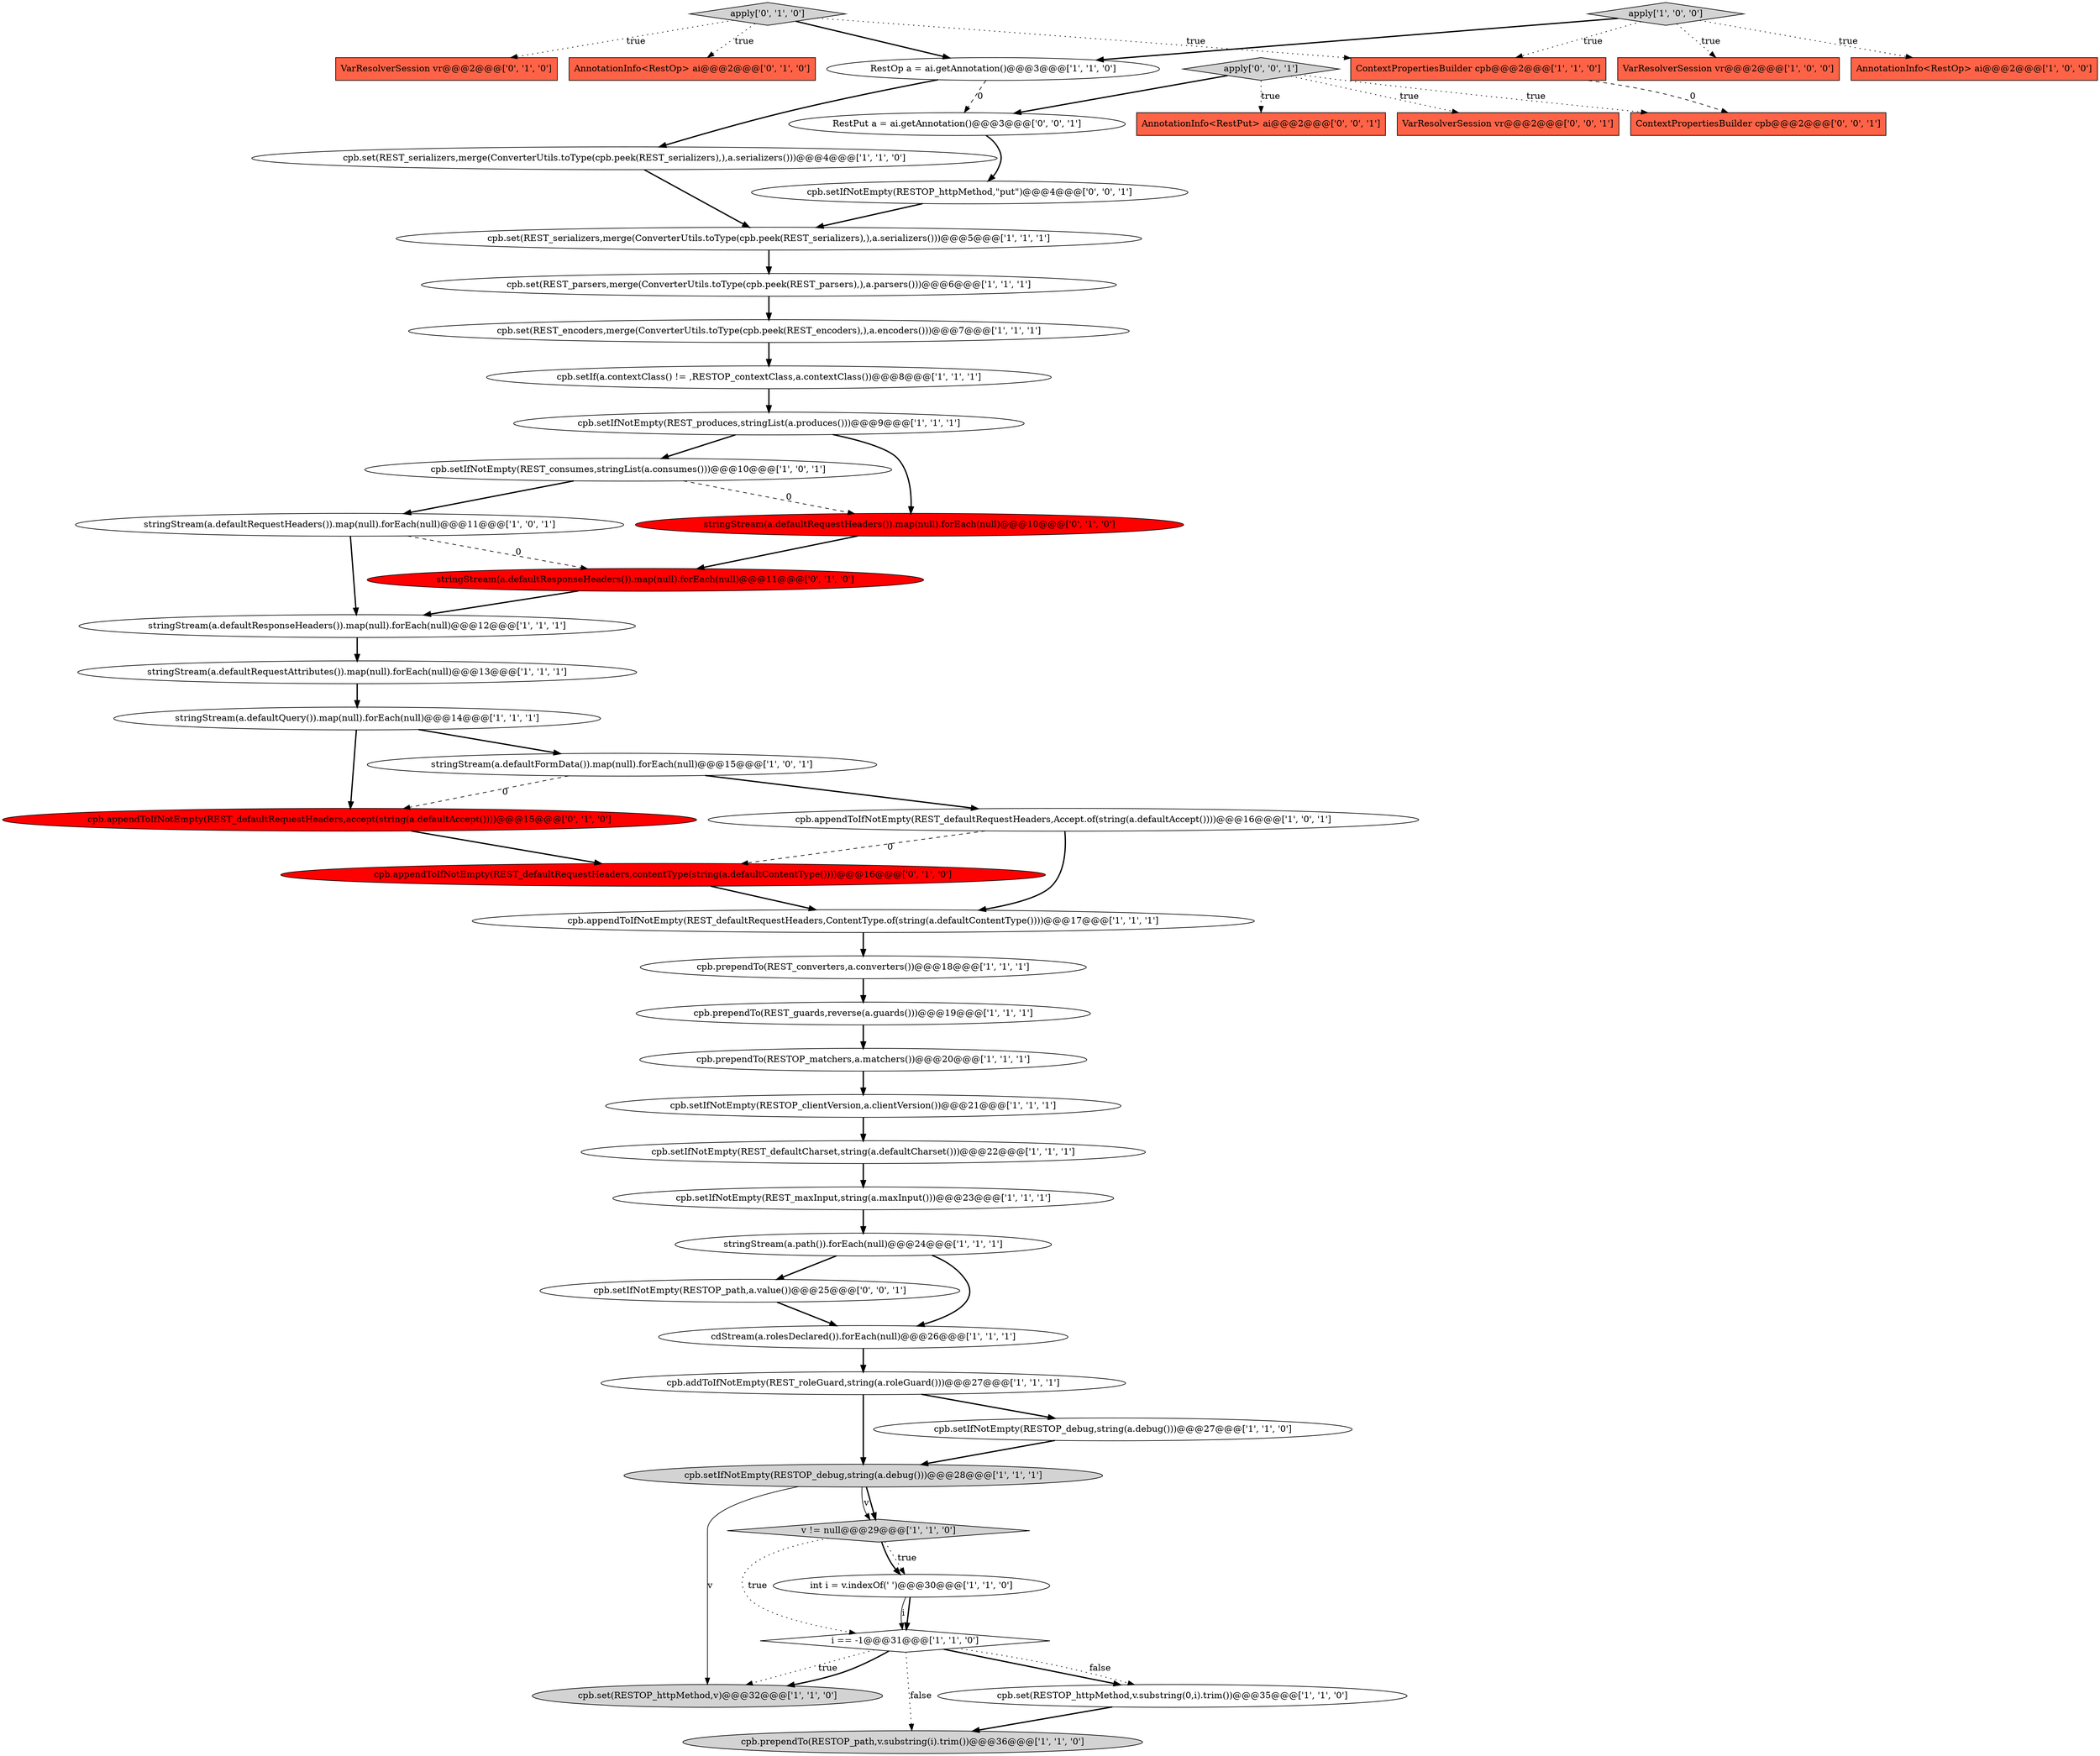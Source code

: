 digraph {
8 [style = filled, label = "cpb.setIfNotEmpty(REST_maxInput,string(a.maxInput()))@@@23@@@['1', '1', '1']", fillcolor = white, shape = ellipse image = "AAA0AAABBB1BBB"];
2 [style = filled, label = "int i = v.indexOf(' ')@@@30@@@['1', '1', '0']", fillcolor = white, shape = ellipse image = "AAA0AAABBB1BBB"];
32 [style = filled, label = "cpb.addToIfNotEmpty(REST_roleGuard,string(a.roleGuard()))@@@27@@@['1', '1', '1']", fillcolor = white, shape = ellipse image = "AAA0AAABBB1BBB"];
40 [style = filled, label = "cpb.appendToIfNotEmpty(REST_defaultRequestHeaders,contentType(string(a.defaultContentType())))@@@16@@@['0', '1', '0']", fillcolor = red, shape = ellipse image = "AAA1AAABBB2BBB"];
38 [style = filled, label = "apply['0', '1', '0']", fillcolor = lightgray, shape = diamond image = "AAA0AAABBB2BBB"];
18 [style = filled, label = "cpb.set(REST_parsers,merge(ConverterUtils.toType(cpb.peek(REST_parsers),),a.parsers()))@@@6@@@['1', '1', '1']", fillcolor = white, shape = ellipse image = "AAA0AAABBB1BBB"];
43 [style = filled, label = "RestPut a = ai.getAnnotation()@@@3@@@['0', '0', '1']", fillcolor = white, shape = ellipse image = "AAA0AAABBB3BBB"];
15 [style = filled, label = "cpb.setIfNotEmpty(REST_consumes,stringList(a.consumes()))@@@10@@@['1', '0', '1']", fillcolor = white, shape = ellipse image = "AAA0AAABBB1BBB"];
28 [style = filled, label = "cpb.prependTo(RESTOP_path,v.substring(i).trim())@@@36@@@['1', '1', '0']", fillcolor = lightgray, shape = ellipse image = "AAA0AAABBB1BBB"];
29 [style = filled, label = "stringStream(a.defaultResponseHeaders()).map(null).forEach(null)@@@12@@@['1', '1', '1']", fillcolor = white, shape = ellipse image = "AAA0AAABBB1BBB"];
26 [style = filled, label = "VarResolverSession vr@@@2@@@['1', '0', '0']", fillcolor = tomato, shape = box image = "AAA0AAABBB1BBB"];
13 [style = filled, label = "cpb.setIfNotEmpty(RESTOP_clientVersion,a.clientVersion())@@@21@@@['1', '1', '1']", fillcolor = white, shape = ellipse image = "AAA0AAABBB1BBB"];
45 [style = filled, label = "cpb.setIfNotEmpty(RESTOP_httpMethod,\"put\")@@@4@@@['0', '0', '1']", fillcolor = white, shape = ellipse image = "AAA0AAABBB3BBB"];
10 [style = filled, label = "cpb.prependTo(REST_converters,a.converters())@@@18@@@['1', '1', '1']", fillcolor = white, shape = ellipse image = "AAA0AAABBB1BBB"];
4 [style = filled, label = "cpb.prependTo(RESTOP_matchers,a.matchers())@@@20@@@['1', '1', '1']", fillcolor = white, shape = ellipse image = "AAA0AAABBB1BBB"];
0 [style = filled, label = "cpb.appendToIfNotEmpty(REST_defaultRequestHeaders,ContentType.of(string(a.defaultContentType())))@@@17@@@['1', '1', '1']", fillcolor = white, shape = ellipse image = "AAA0AAABBB1BBB"];
39 [style = filled, label = "VarResolverSession vr@@@2@@@['0', '1', '0']", fillcolor = tomato, shape = box image = "AAA0AAABBB2BBB"];
41 [style = filled, label = "cpb.appendToIfNotEmpty(REST_defaultRequestHeaders,accept(string(a.defaultAccept())))@@@15@@@['0', '1', '0']", fillcolor = red, shape = ellipse image = "AAA1AAABBB2BBB"];
24 [style = filled, label = "stringStream(a.defaultRequestAttributes()).map(null).forEach(null)@@@13@@@['1', '1', '1']", fillcolor = white, shape = ellipse image = "AAA0AAABBB1BBB"];
1 [style = filled, label = "cpb.set(REST_serializers,merge(ConverterUtils.toType(cpb.peek(REST_serializers),),a.serializers()))@@@5@@@['1', '1', '1']", fillcolor = white, shape = ellipse image = "AAA0AAABBB1BBB"];
12 [style = filled, label = "stringStream(a.defaultFormData()).map(null).forEach(null)@@@15@@@['1', '0', '1']", fillcolor = white, shape = ellipse image = "AAA0AAABBB1BBB"];
27 [style = filled, label = "cpb.set(RESTOP_httpMethod,v)@@@32@@@['1', '1', '0']", fillcolor = lightgray, shape = ellipse image = "AAA0AAABBB1BBB"];
23 [style = filled, label = "cpb.setIfNotEmpty(REST_defaultCharset,string(a.defaultCharset()))@@@22@@@['1', '1', '1']", fillcolor = white, shape = ellipse image = "AAA0AAABBB1BBB"];
5 [style = filled, label = "i == -1@@@31@@@['1', '1', '0']", fillcolor = white, shape = diamond image = "AAA0AAABBB1BBB"];
22 [style = filled, label = "cpb.prependTo(REST_guards,reverse(a.guards()))@@@19@@@['1', '1', '1']", fillcolor = white, shape = ellipse image = "AAA0AAABBB1BBB"];
44 [style = filled, label = "cpb.setIfNotEmpty(RESTOP_path,a.value())@@@25@@@['0', '0', '1']", fillcolor = white, shape = ellipse image = "AAA0AAABBB3BBB"];
11 [style = filled, label = "cpb.setIf(a.contextClass() != ,RESTOP_contextClass,a.contextClass())@@@8@@@['1', '1', '1']", fillcolor = white, shape = ellipse image = "AAA0AAABBB1BBB"];
9 [style = filled, label = "cpb.appendToIfNotEmpty(REST_defaultRequestHeaders,Accept.of(string(a.defaultAccept())))@@@16@@@['1', '0', '1']", fillcolor = white, shape = ellipse image = "AAA0AAABBB1BBB"];
3 [style = filled, label = "apply['1', '0', '0']", fillcolor = lightgray, shape = diamond image = "AAA0AAABBB1BBB"];
36 [style = filled, label = "AnnotationInfo<RestOp> ai@@@2@@@['0', '1', '0']", fillcolor = tomato, shape = box image = "AAA0AAABBB2BBB"];
21 [style = filled, label = "RestOp a = ai.getAnnotation()@@@3@@@['1', '1', '0']", fillcolor = white, shape = ellipse image = "AAA0AAABBB1BBB"];
42 [style = filled, label = "stringStream(a.defaultResponseHeaders()).map(null).forEach(null)@@@11@@@['0', '1', '0']", fillcolor = red, shape = ellipse image = "AAA1AAABBB2BBB"];
49 [style = filled, label = "ContextPropertiesBuilder cpb@@@2@@@['0', '0', '1']", fillcolor = tomato, shape = box image = "AAA0AAABBB3BBB"];
14 [style = filled, label = "cpb.setIfNotEmpty(RESTOP_debug,string(a.debug()))@@@28@@@['1', '1', '1']", fillcolor = lightgray, shape = ellipse image = "AAA0AAABBB1BBB"];
33 [style = filled, label = "cpb.setIfNotEmpty(REST_produces,stringList(a.produces()))@@@9@@@['1', '1', '1']", fillcolor = white, shape = ellipse image = "AAA0AAABBB1BBB"];
20 [style = filled, label = "stringStream(a.defaultQuery()).map(null).forEach(null)@@@14@@@['1', '1', '1']", fillcolor = white, shape = ellipse image = "AAA0AAABBB1BBB"];
6 [style = filled, label = "cpb.set(RESTOP_httpMethod,v.substring(0,i).trim())@@@35@@@['1', '1', '0']", fillcolor = white, shape = ellipse image = "AAA0AAABBB1BBB"];
30 [style = filled, label = "cdStream(a.rolesDeclared()).forEach(null)@@@26@@@['1', '1', '1']", fillcolor = white, shape = ellipse image = "AAA0AAABBB1BBB"];
34 [style = filled, label = "v != null@@@29@@@['1', '1', '0']", fillcolor = lightgray, shape = diamond image = "AAA0AAABBB1BBB"];
37 [style = filled, label = "stringStream(a.defaultRequestHeaders()).map(null).forEach(null)@@@10@@@['0', '1', '0']", fillcolor = red, shape = ellipse image = "AAA1AAABBB2BBB"];
16 [style = filled, label = "stringStream(a.defaultRequestHeaders()).map(null).forEach(null)@@@11@@@['1', '0', '1']", fillcolor = white, shape = ellipse image = "AAA0AAABBB1BBB"];
31 [style = filled, label = "cpb.set(REST_encoders,merge(ConverterUtils.toType(cpb.peek(REST_encoders),),a.encoders()))@@@7@@@['1', '1', '1']", fillcolor = white, shape = ellipse image = "AAA0AAABBB1BBB"];
7 [style = filled, label = "stringStream(a.path()).forEach(null)@@@24@@@['1', '1', '1']", fillcolor = white, shape = ellipse image = "AAA0AAABBB1BBB"];
25 [style = filled, label = "cpb.setIfNotEmpty(RESTOP_debug,string(a.debug()))@@@27@@@['1', '1', '0']", fillcolor = white, shape = ellipse image = "AAA0AAABBB1BBB"];
48 [style = filled, label = "VarResolverSession vr@@@2@@@['0', '0', '1']", fillcolor = tomato, shape = box image = "AAA0AAABBB3BBB"];
47 [style = filled, label = "apply['0', '0', '1']", fillcolor = lightgray, shape = diamond image = "AAA0AAABBB3BBB"];
35 [style = filled, label = "ContextPropertiesBuilder cpb@@@2@@@['1', '1', '0']", fillcolor = tomato, shape = box image = "AAA0AAABBB1BBB"];
46 [style = filled, label = "AnnotationInfo<RestPut> ai@@@2@@@['0', '0', '1']", fillcolor = tomato, shape = box image = "AAA0AAABBB3BBB"];
17 [style = filled, label = "cpb.set(REST_serializers,merge(ConverterUtils.toType(cpb.peek(REST_serializers),),a.serializers()))@@@4@@@['1', '1', '0']", fillcolor = white, shape = ellipse image = "AAA0AAABBB1BBB"];
19 [style = filled, label = "AnnotationInfo<RestOp> ai@@@2@@@['1', '0', '0']", fillcolor = tomato, shape = box image = "AAA0AAABBB1BBB"];
10->22 [style = bold, label=""];
44->30 [style = bold, label=""];
18->31 [style = bold, label=""];
34->5 [style = dotted, label="true"];
21->43 [style = dashed, label="0"];
47->48 [style = dotted, label="true"];
35->49 [style = dashed, label="0"];
9->0 [style = bold, label=""];
17->1 [style = bold, label=""];
7->30 [style = bold, label=""];
33->15 [style = bold, label=""];
15->37 [style = dashed, label="0"];
16->29 [style = bold, label=""];
4->13 [style = bold, label=""];
16->42 [style = dashed, label="0"];
38->39 [style = dotted, label="true"];
40->0 [style = bold, label=""];
3->26 [style = dotted, label="true"];
32->14 [style = bold, label=""];
30->32 [style = bold, label=""];
1->18 [style = bold, label=""];
14->34 [style = bold, label=""];
47->43 [style = bold, label=""];
34->2 [style = dotted, label="true"];
25->14 [style = bold, label=""];
3->35 [style = dotted, label="true"];
23->8 [style = bold, label=""];
15->16 [style = bold, label=""];
12->9 [style = bold, label=""];
42->29 [style = bold, label=""];
31->11 [style = bold, label=""];
43->45 [style = bold, label=""];
14->27 [style = solid, label="v"];
8->7 [style = bold, label=""];
12->41 [style = dashed, label="0"];
22->4 [style = bold, label=""];
24->20 [style = bold, label=""];
45->1 [style = bold, label=""];
47->49 [style = dotted, label="true"];
0->10 [style = bold, label=""];
3->19 [style = dotted, label="true"];
20->41 [style = bold, label=""];
9->40 [style = dashed, label="0"];
6->28 [style = bold, label=""];
5->6 [style = bold, label=""];
34->2 [style = bold, label=""];
41->40 [style = bold, label=""];
5->6 [style = dotted, label="false"];
14->34 [style = solid, label="v"];
38->35 [style = dotted, label="true"];
47->46 [style = dotted, label="true"];
20->12 [style = bold, label=""];
32->25 [style = bold, label=""];
5->27 [style = dotted, label="true"];
13->23 [style = bold, label=""];
11->33 [style = bold, label=""];
38->21 [style = bold, label=""];
3->21 [style = bold, label=""];
5->27 [style = bold, label=""];
33->37 [style = bold, label=""];
29->24 [style = bold, label=""];
21->17 [style = bold, label=""];
2->5 [style = solid, label="i"];
38->36 [style = dotted, label="true"];
37->42 [style = bold, label=""];
7->44 [style = bold, label=""];
2->5 [style = bold, label=""];
5->28 [style = dotted, label="false"];
}
